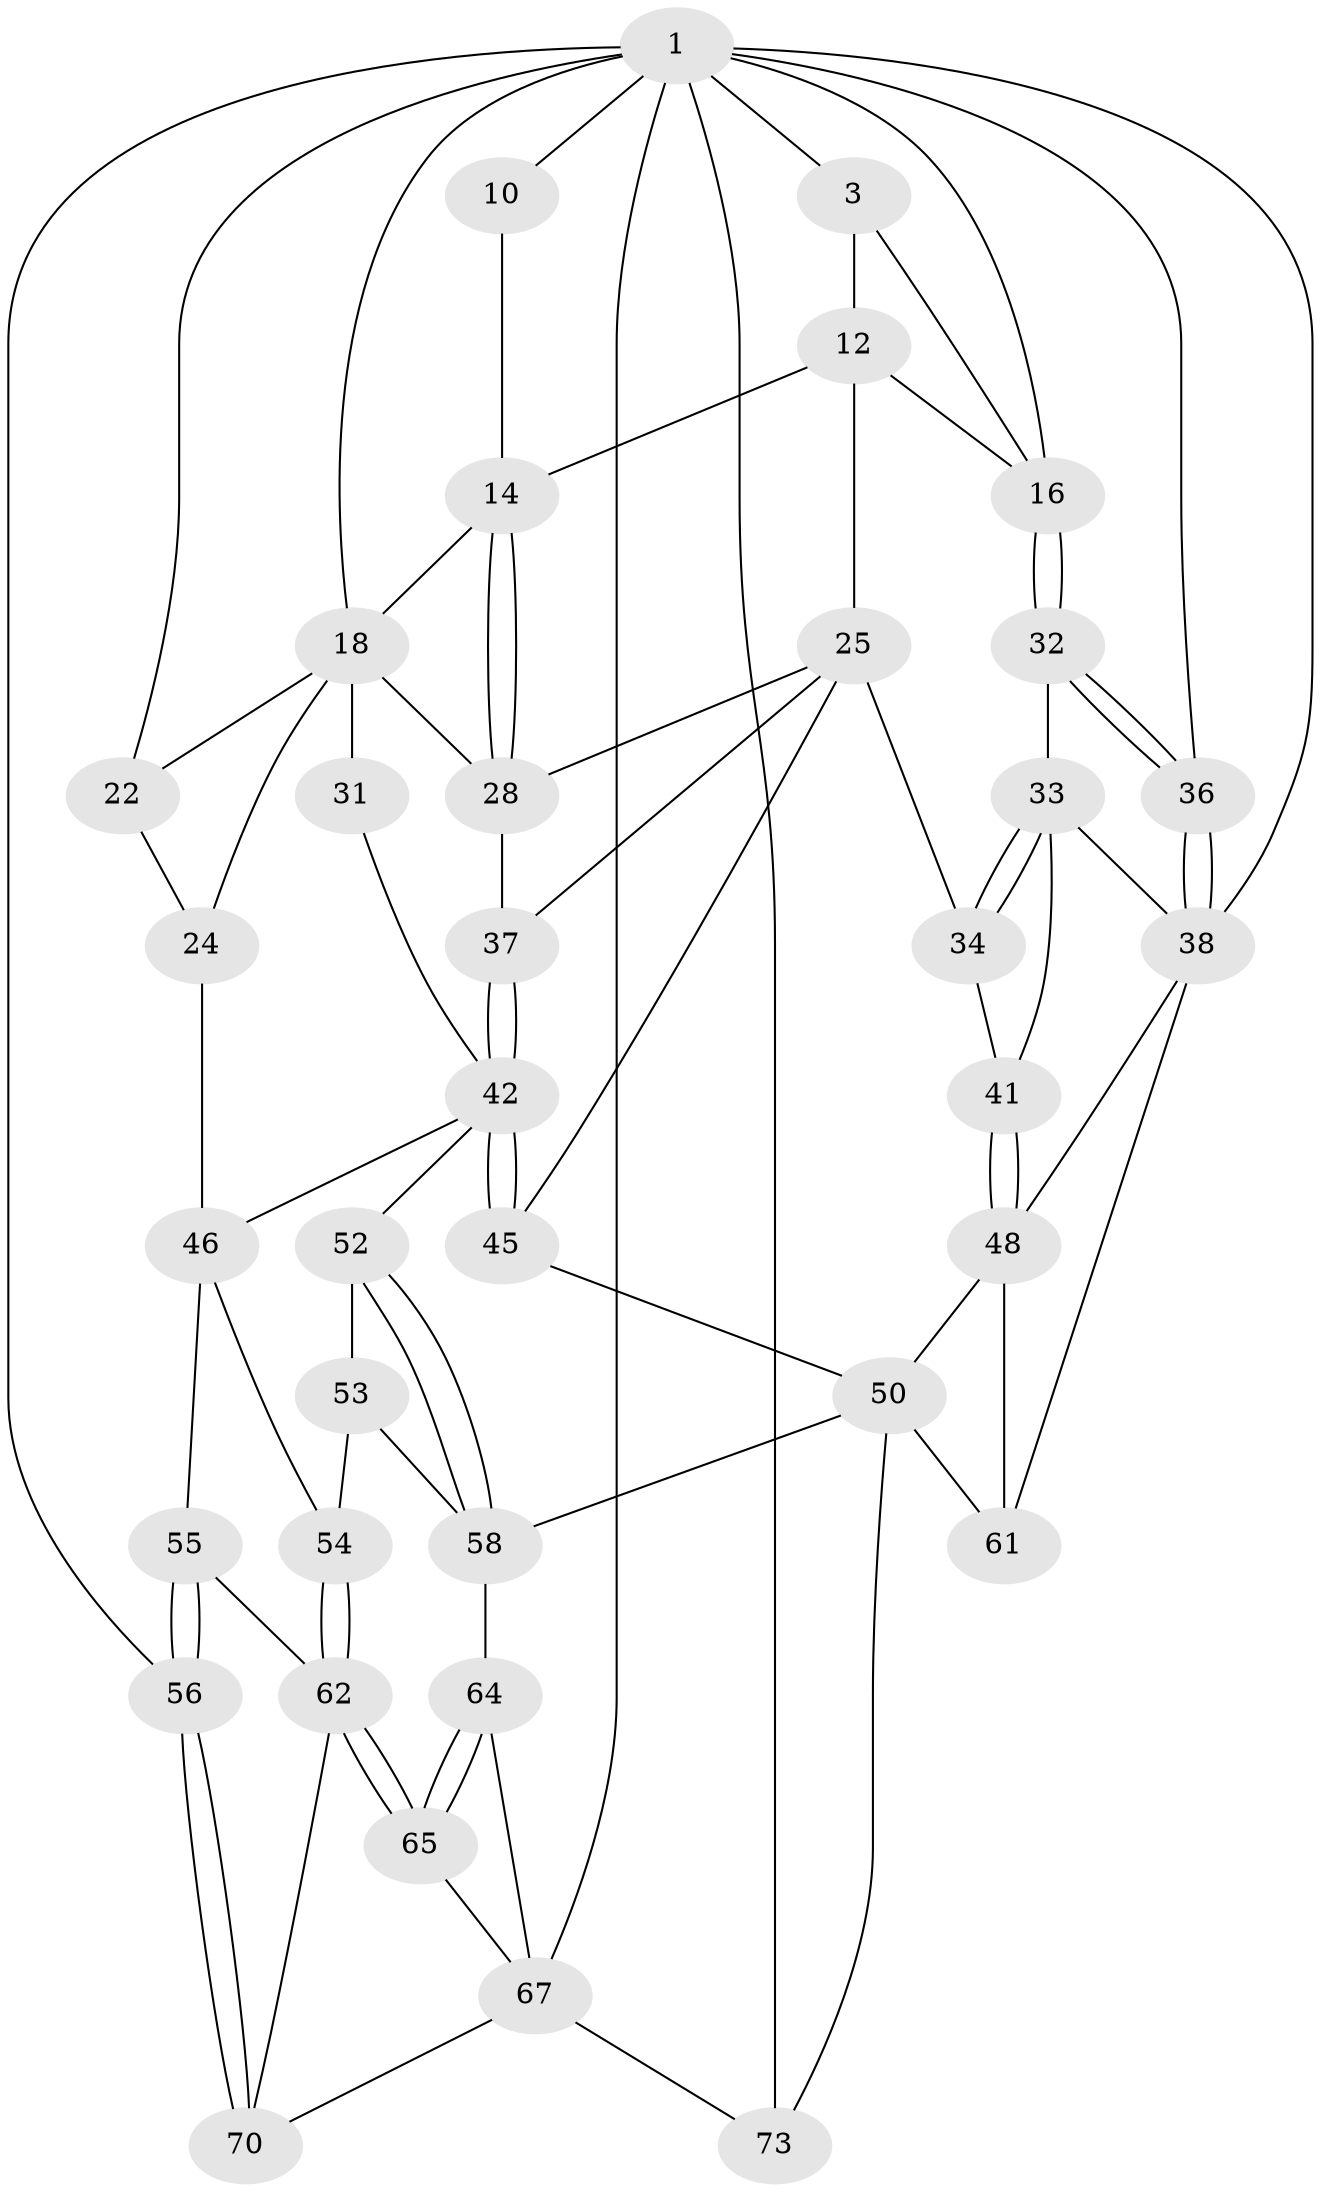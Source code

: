 // original degree distribution, {3: 0.05405405405405406, 4: 0.25675675675675674, 6: 0.28378378378378377, 5: 0.40540540540540543}
// Generated by graph-tools (version 1.1) at 2025/17/03/09/25 04:17:18]
// undirected, 37 vertices, 83 edges
graph export_dot {
graph [start="1"]
  node [color=gray90,style=filled];
  1 [pos="+1+0",super="+2+5"];
  3 [pos="+0.7752667877857284+0.1315141994734214",super="+4+11"];
  10 [pos="+0.38866815184200393+0"];
  12 [pos="+0.631929228580358+0.19053391162050737",super="+21+13"];
  14 [pos="+0.41877566093003576+0.08501459367265565",super="+15"];
  16 [pos="+0.8788799272543721+0.3131982476697553",super="+17"];
  18 [pos="+0.21802818077417116+0.26625605508015365",super="+30+19"];
  22 [pos="+0+0.3028189497572987"];
  24 [pos="+0+0.4782100498419089"];
  25 [pos="+0.6395127369209682+0.42602249241753015",super="+35+26"];
  28 [pos="+0.42084655852431974+0.22653850352498003",super="+29"];
  31 [pos="+0.1464766171415088+0.4437928403975256"];
  32 [pos="+0.8631137390822903+0.43735311669018645"];
  33 [pos="+0.8395516532936819+0.4744843309076461",super="+40"];
  34 [pos="+0.5899287023928799+0.5298422221460147"];
  36 [pos="+1+0.5979146460018604"];
  37 [pos="+0.4893370176998519+0.5485921945342163"];
  38 [pos="+1+0.6521647833037362",super="+39+60"];
  41 [pos="+0.846336439588375+0.6381855291522366"];
  42 [pos="+0.5047715228846603+0.5686964564664878",super="+43"];
  45 [pos="+0.5121190171782571+0.5720695369089268"];
  46 [pos="+0.15822165638812463+0.6655788264680415",super="+47"];
  48 [pos="+0.859229614136181+0.6516121047396864",super="+49"];
  50 [pos="+0.6201337020455205+0.8886287807271426",super="+51+71"];
  52 [pos="+0.35136137671180284+0.6575631031625798"];
  53 [pos="+0.26979331144090096+0.6940559344292903"];
  54 [pos="+0.1723196612271149+0.7010108692630899"];
  55 [pos="+0+0.7509473795322793"];
  56 [pos="+0+1"];
  58 [pos="+0.3078983650018053+0.8604528543742049",super="+59"];
  61 [pos="+0.9360538938730393+0.824673790063559"];
  62 [pos="+0.1499327586896961+0.7496032162152971",super="+63"];
  64 [pos="+0.23777587191672747+0.9049920507089697"];
  65 [pos="+0.16832207977373895+0.8245499817431788"];
  67 [pos="+0.10436237292571644+0.8512217327489344",super="+69"];
  70 [pos="+0.06411010957640315+0.8973454376007098"];
  73 [pos="+0.6620158223422314+1"];
  1 -- 10 [weight=2];
  1 -- 3 [weight=2];
  1 -- 36;
  1 -- 38;
  1 -- 73;
  1 -- 16;
  1 -- 18;
  1 -- 22;
  1 -- 56;
  1 -- 67;
  3 -- 16;
  3 -- 12;
  10 -- 14;
  12 -- 25 [weight=2];
  12 -- 16;
  12 -- 14;
  14 -- 28;
  14 -- 28;
  14 -- 18;
  16 -- 32;
  16 -- 32;
  18 -- 31 [weight=2];
  18 -- 22;
  18 -- 24;
  18 -- 28;
  22 -- 24;
  24 -- 46;
  25 -- 34;
  25 -- 45;
  25 -- 37;
  25 -- 28;
  28 -- 37;
  31 -- 42;
  32 -- 33;
  32 -- 36;
  32 -- 36;
  33 -- 34;
  33 -- 34;
  33 -- 38;
  33 -- 41;
  34 -- 41;
  36 -- 38;
  36 -- 38;
  37 -- 42;
  37 -- 42;
  38 -- 48;
  38 -- 61;
  41 -- 48;
  41 -- 48;
  42 -- 45;
  42 -- 45;
  42 -- 52;
  42 -- 46;
  45 -- 50;
  46 -- 54;
  46 -- 55;
  48 -- 50;
  48 -- 61;
  50 -- 58;
  50 -- 73;
  50 -- 61;
  52 -- 53;
  52 -- 58;
  52 -- 58;
  53 -- 54;
  53 -- 58;
  54 -- 62;
  54 -- 62;
  55 -- 56;
  55 -- 56;
  55 -- 62;
  56 -- 70;
  56 -- 70;
  58 -- 64;
  62 -- 65;
  62 -- 65;
  62 -- 70;
  64 -- 65;
  64 -- 65;
  64 -- 67;
  65 -- 67;
  67 -- 70;
  67 -- 73;
}

